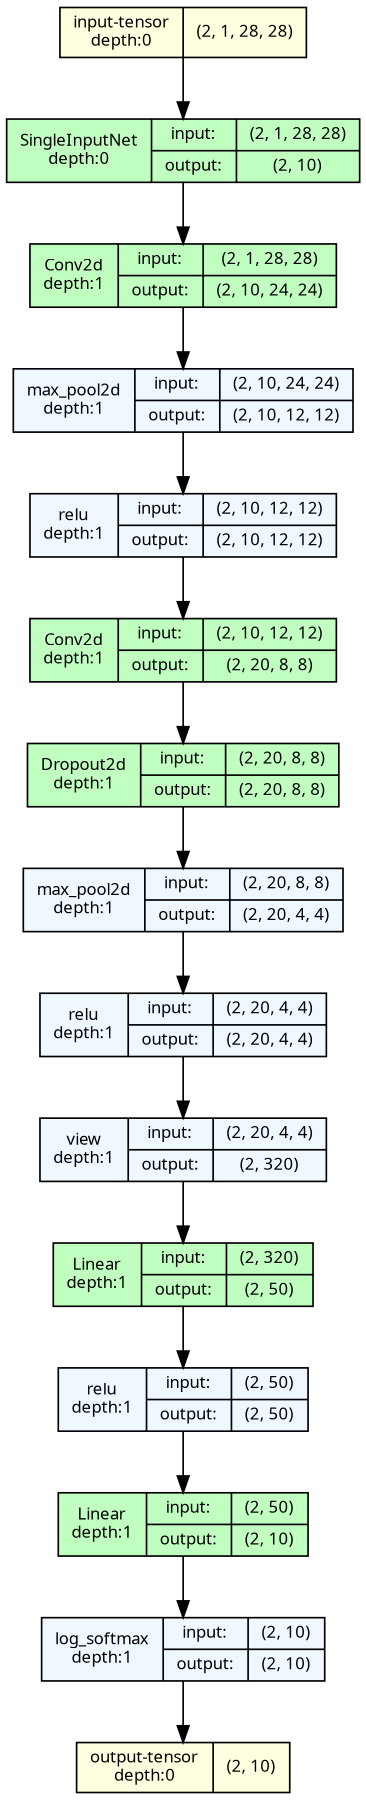 strict digraph SingleInputNet {
	graph [ordering=in size="12.0,12.0"]
	node [align=left fontname="Linux libertine" fontsize=10 height=0.2 ranksep=0.1 shape=record style=filled]
	edge [fontsize=10]
	0 [label="input-tensor&#92;ndepth:0|(2, 1, 28, 28)" fillcolor=lightyellow]
	1 [label="SingleInputNet&#92;ndepth:0|{input:|output:}|{(2, 1, 28, 28)|(2, 10)}" fillcolor=darkseagreen1]
	2 [label="Conv2d&#92;ndepth:1|{input:|output:}|{(2, 1, 28, 28)|(2, 10, 24, 24)}" fillcolor=darkseagreen1]
	3 [label="max_pool2d&#92;ndepth:1|{input:|output:}|{(2, 10, 24, 24)|(2, 10, 12, 12)}" fillcolor=aliceblue]
	4 [label="relu&#92;ndepth:1|{input:|output:}|{(2, 10, 12, 12)|(2, 10, 12, 12)}" fillcolor=aliceblue]
	5 [label="Conv2d&#92;ndepth:1|{input:|output:}|{(2, 10, 12, 12)|(2, 20, 8, 8)}" fillcolor=darkseagreen1]
	6 [label="Dropout2d&#92;ndepth:1|{input:|output:}|{(2, 20, 8, 8)|(2, 20, 8, 8)}" fillcolor=darkseagreen1]
	7 [label="max_pool2d&#92;ndepth:1|{input:|output:}|{(2, 20, 8, 8)|(2, 20, 4, 4)}" fillcolor=aliceblue]
	8 [label="relu&#92;ndepth:1|{input:|output:}|{(2, 20, 4, 4)|(2, 20, 4, 4)}" fillcolor=aliceblue]
	9 [label="view&#92;ndepth:1|{input:|output:}|{(2, 20, 4, 4)|(2, 320)}" fillcolor=aliceblue]
	10 [label="Linear&#92;ndepth:1|{input:|output:}|{(2, 320)|(2, 50)}" fillcolor=darkseagreen1]
	11 [label="relu&#92;ndepth:1|{input:|output:}|{(2, 50)|(2, 50)}" fillcolor=aliceblue]
	12 [label="Linear&#92;ndepth:1|{input:|output:}|{(2, 50)|(2, 10)}" fillcolor=darkseagreen1]
	13 [label="log_softmax&#92;ndepth:1|{input:|output:}|{(2, 10)|(2, 10)}" fillcolor=aliceblue]
	14 [label="output-tensor&#92;ndepth:0|(2, 10)" fillcolor=lightyellow]
	0 -> 1
	1 -> 2
	2 -> 3
	3 -> 4
	4 -> 5
	5 -> 6
	6 -> 7
	7 -> 8
	8 -> 9
	9 -> 10
	10 -> 11
	11 -> 12
	12 -> 13
	13 -> 14
}
